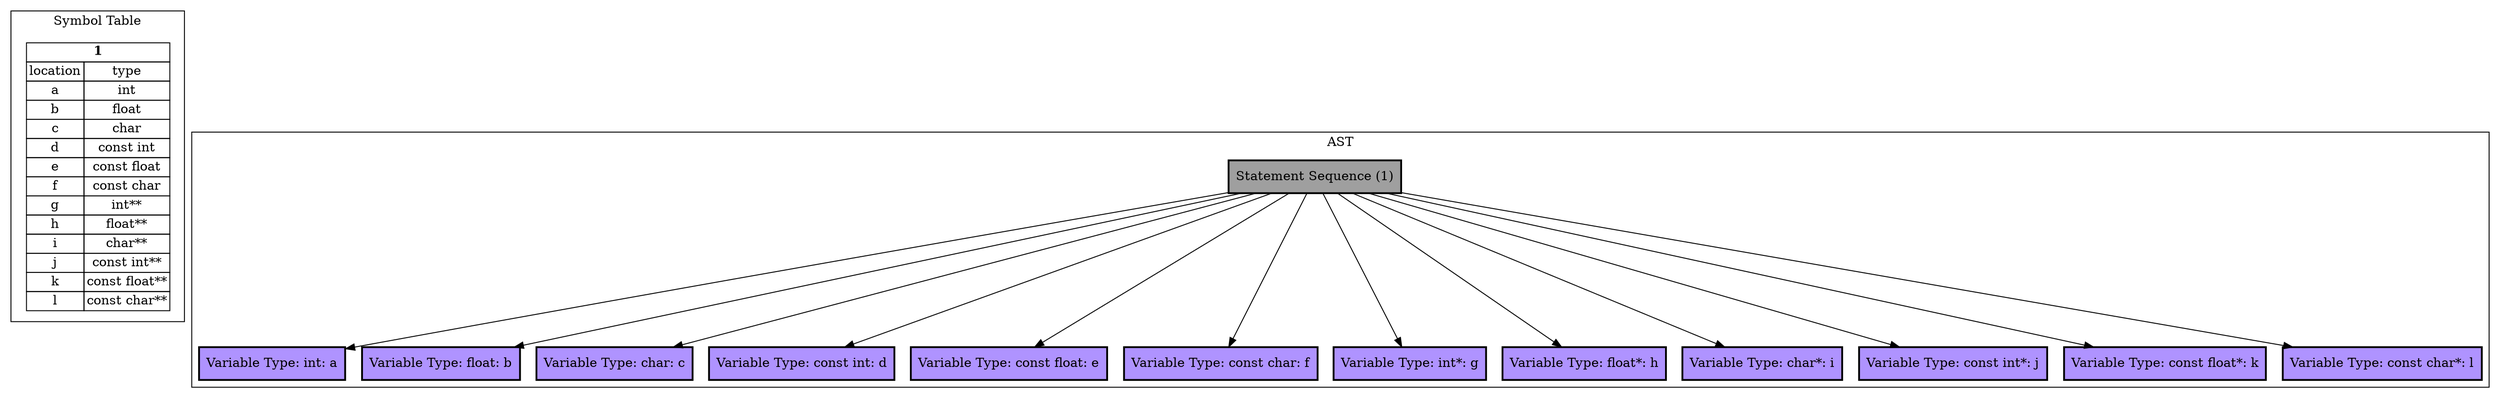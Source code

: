 Digraph G { 
	subgraph cluster_0 {
		tbl1 [
			shape=plaintext
			label=<
				<table border='0' cellborder='1' cellspacing='0'>
					<tr><td colspan="2"><b>1</b></td></tr>
					<tr><td>location</td><td>type</td></tr>
					<tr><td>a</td><td>int</td></tr>
					<tr><td>b</td><td>float</td></tr>
					<tr><td>c</td><td>char</td></tr>
					<tr><td>d</td><td>const int</td></tr>
					<tr><td>e</td><td>const float</td></tr>
					<tr><td>f</td><td>const char</td></tr>
					<tr><td>g</td><td>int**</td></tr>
					<tr><td>h</td><td>float**</td></tr>
					<tr><td>i</td><td>char**</td></tr>
					<tr><td>j</td><td>const int**</td></tr>
					<tr><td>k</td><td>const float**</td></tr>
					<tr><td>l</td><td>const char**</td></tr>
				</table>
			>];
		label = "Symbol Table";
	}
subgraph cluster_1 {
node [style=filled, shape=rectangle, penwidth=2];
1[label="Statement Sequence (1)", fillcolor="#9f9f9f"] 
2[label="Variable Type: int: a", fillcolor="#af93ff"] 
3[label="Variable Type: float: b", fillcolor="#af93ff"] 
4[label="Variable Type: char: c", fillcolor="#af93ff"] 
5[label="Variable Type: const int: d", fillcolor="#af93ff"] 
6[label="Variable Type: const float: e", fillcolor="#af93ff"] 
7[label="Variable Type: const char: f", fillcolor="#af93ff"] 
8[label="Variable Type: int*: g", fillcolor="#af93ff"] 
9[label="Variable Type: float*: h", fillcolor="#af93ff"] 
10[label="Variable Type: char*: i", fillcolor="#af93ff"] 
11[label="Variable Type: const int*: j", fillcolor="#af93ff"] 
12[label="Variable Type: const float*: k", fillcolor="#af93ff"] 
13[label="Variable Type: const char*: l", fillcolor="#af93ff"] 
1 -> 2
1 -> 3
1 -> 4
1 -> 5
1 -> 6
1 -> 7
1 -> 8
1 -> 9
1 -> 10
1 -> 11
1 -> 12
1 -> 13
label = "AST";
}
}